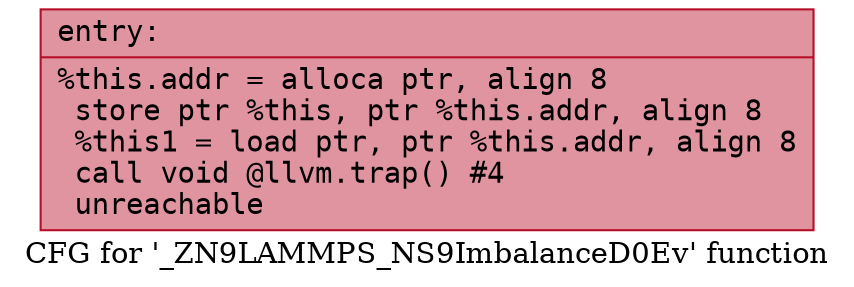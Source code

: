 digraph "CFG for '_ZN9LAMMPS_NS9ImbalanceD0Ev' function" {
	label="CFG for '_ZN9LAMMPS_NS9ImbalanceD0Ev' function";

	Node0x559f7dcd7290 [shape=record,color="#b70d28ff", style=filled, fillcolor="#b70d2870" fontname="Courier",label="{entry:\l|  %this.addr = alloca ptr, align 8\l  store ptr %this, ptr %this.addr, align 8\l  %this1 = load ptr, ptr %this.addr, align 8\l  call void @llvm.trap() #4\l  unreachable\l}"];
}
